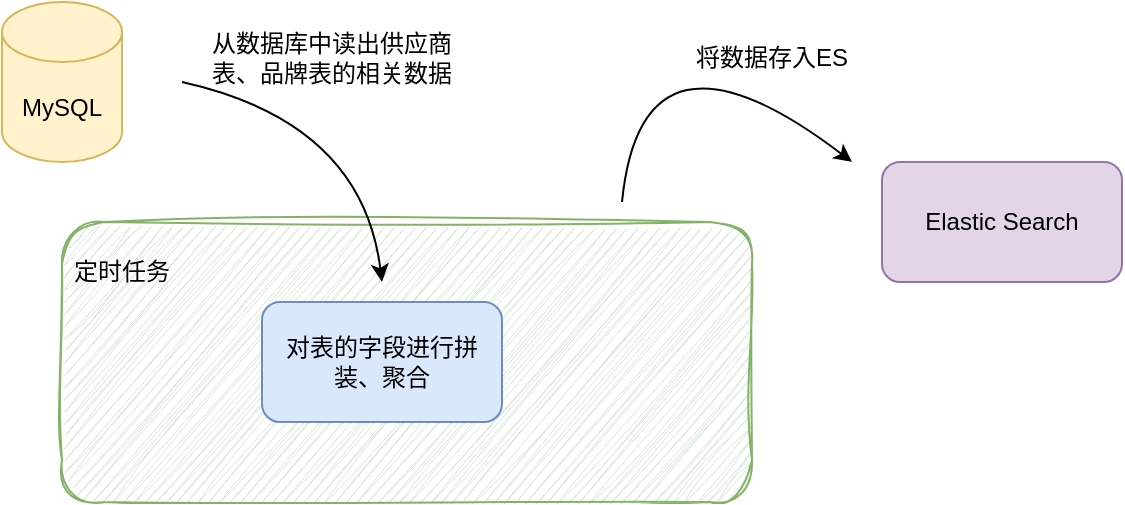 <mxfile version="21.6.5" type="github">
  <diagram name="第 1 页" id="en1b9JN9CGkcwLjMvGLF">
    <mxGraphModel dx="1154" dy="796" grid="1" gridSize="10" guides="1" tooltips="1" connect="1" arrows="1" fold="1" page="1" pageScale="1" pageWidth="1169" pageHeight="827" math="0" shadow="0">
      <root>
        <mxCell id="0" />
        <mxCell id="1" parent="0" />
        <mxCell id="rl5qSd94fKbYfl1gEutj-1" value="" style="rounded=1;whiteSpace=wrap;html=1;fillColor=#d5e8d4;strokeColor=#82b366;sketch=1;curveFitting=1;jiggle=2;" vertex="1" parent="1">
          <mxGeometry x="220" y="290" width="345" height="140" as="geometry" />
        </mxCell>
        <mxCell id="D8U3wDyhV-bBuljg_thL-1" value="MySQL" style="shape=cylinder3;whiteSpace=wrap;html=1;boundedLbl=1;backgroundOutline=1;size=15;fillColor=#fff2cc;strokeColor=#d6b656;" parent="1" vertex="1">
          <mxGeometry x="190" y="180" width="60" height="80" as="geometry" />
        </mxCell>
        <mxCell id="D8U3wDyhV-bBuljg_thL-2" value="对表的字段进行拼装、聚合" style="rounded=1;whiteSpace=wrap;html=1;fillColor=#dae8fc;strokeColor=#6c8ebf;" parent="1" vertex="1">
          <mxGeometry x="320" y="330" width="120" height="60" as="geometry" />
        </mxCell>
        <mxCell id="D8U3wDyhV-bBuljg_thL-3" value="" style="endArrow=classic;html=1;curved=1;" parent="1" edge="1">
          <mxGeometry width="50" height="50" relative="1" as="geometry">
            <mxPoint x="280" y="220" as="sourcePoint" />
            <mxPoint x="380" y="320" as="targetPoint" />
            <Array as="points">
              <mxPoint x="370" y="240" />
            </Array>
          </mxGeometry>
        </mxCell>
        <mxCell id="D8U3wDyhV-bBuljg_thL-4" value="从数据库中读出供应商表、品牌表的相关数据" style="text;html=1;strokeColor=none;fillColor=none;align=center;verticalAlign=middle;whiteSpace=wrap;rounded=0;" parent="1" vertex="1">
          <mxGeometry x="290" y="180" width="130" height="55" as="geometry" />
        </mxCell>
        <mxCell id="rl5qSd94fKbYfl1gEutj-2" value="定时任务" style="text;html=1;strokeColor=none;fillColor=none;align=center;verticalAlign=middle;whiteSpace=wrap;rounded=0;" vertex="1" parent="1">
          <mxGeometry x="220" y="300" width="60" height="30" as="geometry" />
        </mxCell>
        <mxCell id="rl5qSd94fKbYfl1gEutj-3" value="" style="endArrow=classic;html=1;curved=1;" edge="1" parent="1">
          <mxGeometry width="50" height="50" relative="1" as="geometry">
            <mxPoint x="500" y="280" as="sourcePoint" />
            <mxPoint x="615" y="260" as="targetPoint" />
            <Array as="points">
              <mxPoint x="510" y="180" />
            </Array>
          </mxGeometry>
        </mxCell>
        <mxCell id="rl5qSd94fKbYfl1gEutj-4" value="Elastic Search" style="rounded=1;whiteSpace=wrap;html=1;fillColor=#e1d5e7;strokeColor=#9673a6;" vertex="1" parent="1">
          <mxGeometry x="630" y="260" width="120" height="60" as="geometry" />
        </mxCell>
        <mxCell id="rl5qSd94fKbYfl1gEutj-5" value="将数据存入ES" style="text;html=1;strokeColor=none;fillColor=none;align=center;verticalAlign=middle;whiteSpace=wrap;rounded=0;" vertex="1" parent="1">
          <mxGeometry x="510" y="180" width="130" height="55" as="geometry" />
        </mxCell>
      </root>
    </mxGraphModel>
  </diagram>
</mxfile>

